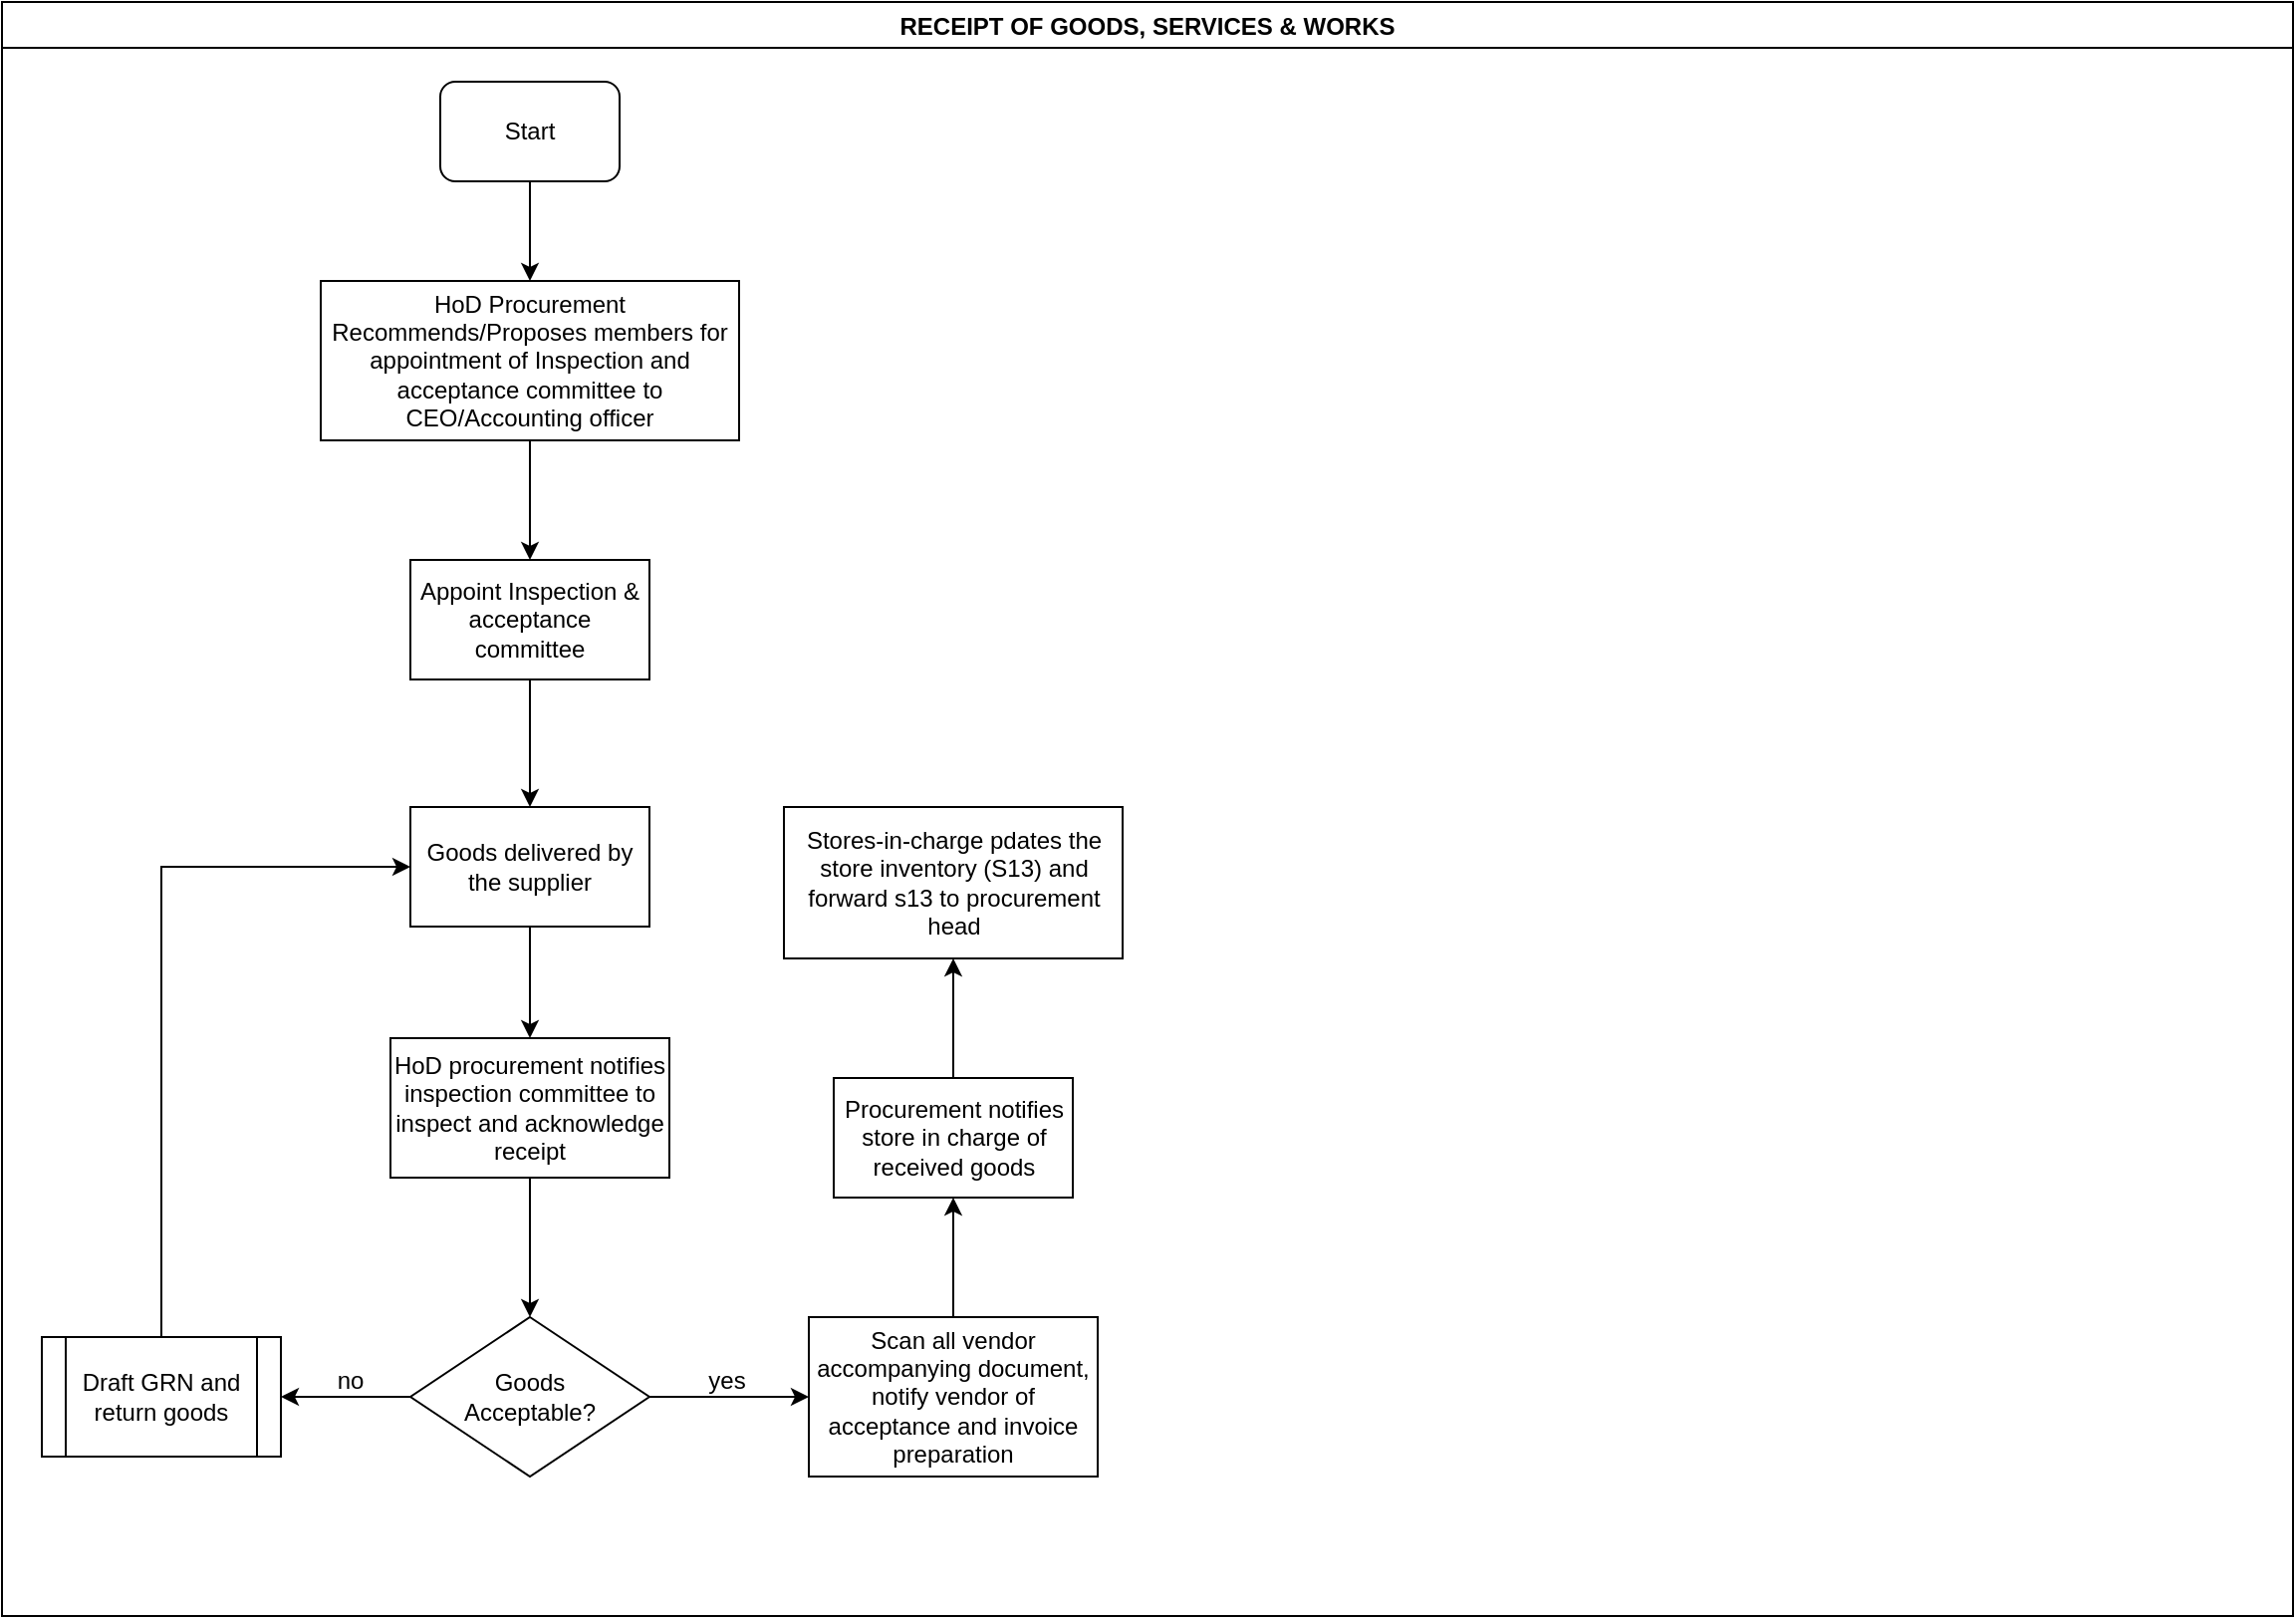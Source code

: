 <mxfile version="13.10.9" type="github">
  <diagram id="ZK0FdDX8pJwc6BLGZyAG" name="Page-1">
    <mxGraphModel dx="1038" dy="547" grid="1" gridSize="10" guides="1" tooltips="1" connect="1" arrows="1" fold="1" page="1" pageScale="1" pageWidth="1169" pageHeight="827" math="0" shadow="0">
      <root>
        <mxCell id="0" />
        <mxCell id="1" parent="0" />
        <mxCell id="K3avq_iCL7ub8KMuUIM4-1" value="RECEIPT OF GOODS, SERVICES &amp; WORKS" style="swimlane;" vertex="1" parent="1">
          <mxGeometry x="10" y="10" width="1150" height="810" as="geometry" />
        </mxCell>
        <mxCell id="K3avq_iCL7ub8KMuUIM4-2" value="Start" style="rounded=1;whiteSpace=wrap;html=1;" vertex="1" parent="K3avq_iCL7ub8KMuUIM4-1">
          <mxGeometry x="220" y="40" width="90" height="50" as="geometry" />
        </mxCell>
        <mxCell id="K3avq_iCL7ub8KMuUIM4-5" value="HoD Procurement Recommends/Proposes members for appointment of Inspection and acceptance committee to CEO/Accounting officer" style="rounded=0;whiteSpace=wrap;html=1;" vertex="1" parent="K3avq_iCL7ub8KMuUIM4-1">
          <mxGeometry x="160" y="140" width="210" height="80" as="geometry" />
        </mxCell>
        <mxCell id="K3avq_iCL7ub8KMuUIM4-4" value="" style="edgeStyle=orthogonalEdgeStyle;rounded=0;orthogonalLoop=1;jettySize=auto;html=1;entryX=0.5;entryY=0;entryDx=0;entryDy=0;" edge="1" parent="K3avq_iCL7ub8KMuUIM4-1" source="K3avq_iCL7ub8KMuUIM4-2" target="K3avq_iCL7ub8KMuUIM4-5">
          <mxGeometry relative="1" as="geometry">
            <mxPoint x="265" y="165" as="targetPoint" />
          </mxGeometry>
        </mxCell>
        <mxCell id="K3avq_iCL7ub8KMuUIM4-6" value="Appoint Inspection &amp;amp; acceptance committee" style="whiteSpace=wrap;html=1;rounded=0;" vertex="1" parent="K3avq_iCL7ub8KMuUIM4-1">
          <mxGeometry x="205" y="280" width="120" height="60" as="geometry" />
        </mxCell>
        <mxCell id="K3avq_iCL7ub8KMuUIM4-7" value="" style="edgeStyle=orthogonalEdgeStyle;rounded=0;orthogonalLoop=1;jettySize=auto;html=1;" edge="1" parent="K3avq_iCL7ub8KMuUIM4-1" source="K3avq_iCL7ub8KMuUIM4-5" target="K3avq_iCL7ub8KMuUIM4-6">
          <mxGeometry relative="1" as="geometry" />
        </mxCell>
        <mxCell id="K3avq_iCL7ub8KMuUIM4-8" value="Goods delivered by the supplier" style="whiteSpace=wrap;html=1;rounded=0;" vertex="1" parent="K3avq_iCL7ub8KMuUIM4-1">
          <mxGeometry x="205" y="404" width="120" height="60" as="geometry" />
        </mxCell>
        <mxCell id="K3avq_iCL7ub8KMuUIM4-9" value="" style="edgeStyle=orthogonalEdgeStyle;rounded=0;orthogonalLoop=1;jettySize=auto;html=1;" edge="1" parent="K3avq_iCL7ub8KMuUIM4-1" source="K3avq_iCL7ub8KMuUIM4-6" target="K3avq_iCL7ub8KMuUIM4-8">
          <mxGeometry relative="1" as="geometry" />
        </mxCell>
        <mxCell id="K3avq_iCL7ub8KMuUIM4-10" value="HoD procurement notifies inspection committee to inspect and acknowledge receipt" style="whiteSpace=wrap;html=1;rounded=0;" vertex="1" parent="K3avq_iCL7ub8KMuUIM4-1">
          <mxGeometry x="195" y="520" width="140" height="70" as="geometry" />
        </mxCell>
        <mxCell id="K3avq_iCL7ub8KMuUIM4-11" value="" style="edgeStyle=orthogonalEdgeStyle;rounded=0;orthogonalLoop=1;jettySize=auto;html=1;" edge="1" parent="K3avq_iCL7ub8KMuUIM4-1" source="K3avq_iCL7ub8KMuUIM4-8" target="K3avq_iCL7ub8KMuUIM4-10">
          <mxGeometry relative="1" as="geometry" />
        </mxCell>
        <mxCell id="K3avq_iCL7ub8KMuUIM4-12" value="&lt;div&gt;Goods &lt;br&gt;&lt;/div&gt;&lt;div&gt;Acceptable?&lt;/div&gt;" style="rhombus;whiteSpace=wrap;html=1;rounded=0;" vertex="1" parent="K3avq_iCL7ub8KMuUIM4-1">
          <mxGeometry x="205" y="660" width="120" height="80" as="geometry" />
        </mxCell>
        <mxCell id="K3avq_iCL7ub8KMuUIM4-13" value="" style="edgeStyle=orthogonalEdgeStyle;rounded=0;orthogonalLoop=1;jettySize=auto;html=1;" edge="1" parent="K3avq_iCL7ub8KMuUIM4-1" source="K3avq_iCL7ub8KMuUIM4-10" target="K3avq_iCL7ub8KMuUIM4-12">
          <mxGeometry relative="1" as="geometry" />
        </mxCell>
        <mxCell id="K3avq_iCL7ub8KMuUIM4-16" value="yes" style="text;html=1;strokeColor=none;fillColor=none;align=center;verticalAlign=middle;whiteSpace=wrap;rounded=0;" vertex="1" parent="K3avq_iCL7ub8KMuUIM4-1">
          <mxGeometry x="344" y="682" width="40" height="20" as="geometry" />
        </mxCell>
        <mxCell id="K3avq_iCL7ub8KMuUIM4-17" value="Draft GRN and return goods" style="shape=process;whiteSpace=wrap;html=1;backgroundOutline=1;rounded=0;" vertex="1" parent="K3avq_iCL7ub8KMuUIM4-1">
          <mxGeometry x="20" y="670" width="120" height="60" as="geometry" />
        </mxCell>
        <mxCell id="K3avq_iCL7ub8KMuUIM4-20" value="" style="edgeStyle=orthogonalEdgeStyle;rounded=0;orthogonalLoop=1;jettySize=auto;html=1;entryX=1;entryY=0.5;entryDx=0;entryDy=0;" edge="1" parent="K3avq_iCL7ub8KMuUIM4-1" source="K3avq_iCL7ub8KMuUIM4-12" target="K3avq_iCL7ub8KMuUIM4-17">
          <mxGeometry relative="1" as="geometry">
            <mxPoint x="125" y="700" as="targetPoint" />
          </mxGeometry>
        </mxCell>
        <mxCell id="K3avq_iCL7ub8KMuUIM4-22" value="" style="edgeStyle=orthogonalEdgeStyle;rounded=0;orthogonalLoop=1;jettySize=auto;html=1;entryX=0;entryY=0.5;entryDx=0;entryDy=0;" edge="1" parent="K3avq_iCL7ub8KMuUIM4-1" source="K3avq_iCL7ub8KMuUIM4-17" target="K3avq_iCL7ub8KMuUIM4-8">
          <mxGeometry relative="1" as="geometry">
            <mxPoint x="80" y="590" as="targetPoint" />
            <Array as="points">
              <mxPoint x="80" y="434" />
            </Array>
          </mxGeometry>
        </mxCell>
        <mxCell id="K3avq_iCL7ub8KMuUIM4-24" value="Procurement notifies store in charge of received goods" style="whiteSpace=wrap;html=1;rounded=0;" vertex="1" parent="K3avq_iCL7ub8KMuUIM4-1">
          <mxGeometry x="417.5" y="540" width="120" height="60" as="geometry" />
        </mxCell>
        <mxCell id="K3avq_iCL7ub8KMuUIM4-26" value="Stores-in-charge pdates the store inventory (S13) and forward s13 to procurement head" style="whiteSpace=wrap;html=1;rounded=0;" vertex="1" parent="K3avq_iCL7ub8KMuUIM4-1">
          <mxGeometry x="392.5" y="404" width="170" height="76" as="geometry" />
        </mxCell>
        <mxCell id="K3avq_iCL7ub8KMuUIM4-27" value="" style="edgeStyle=orthogonalEdgeStyle;rounded=0;orthogonalLoop=1;jettySize=auto;html=1;" edge="1" parent="K3avq_iCL7ub8KMuUIM4-1" source="K3avq_iCL7ub8KMuUIM4-24" target="K3avq_iCL7ub8KMuUIM4-26">
          <mxGeometry relative="1" as="geometry" />
        </mxCell>
        <mxCell id="K3avq_iCL7ub8KMuUIM4-25" value="" style="edgeStyle=orthogonalEdgeStyle;rounded=0;orthogonalLoop=1;jettySize=auto;html=1;" edge="1" parent="1" source="K3avq_iCL7ub8KMuUIM4-14" target="K3avq_iCL7ub8KMuUIM4-24">
          <mxGeometry relative="1" as="geometry" />
        </mxCell>
        <mxCell id="K3avq_iCL7ub8KMuUIM4-14" value="Scan all vendor accompanying document, notify vendor of acceptance and invoice preparation" style="whiteSpace=wrap;html=1;rounded=0;" vertex="1" parent="1">
          <mxGeometry x="415" y="670" width="145" height="80" as="geometry" />
        </mxCell>
        <mxCell id="K3avq_iCL7ub8KMuUIM4-15" value="" style="edgeStyle=orthogonalEdgeStyle;rounded=0;orthogonalLoop=1;jettySize=auto;html=1;" edge="1" parent="1" source="K3avq_iCL7ub8KMuUIM4-12" target="K3avq_iCL7ub8KMuUIM4-14">
          <mxGeometry relative="1" as="geometry" />
        </mxCell>
        <mxCell id="K3avq_iCL7ub8KMuUIM4-23" value="no" style="text;html=1;strokeColor=none;fillColor=none;align=center;verticalAlign=middle;whiteSpace=wrap;rounded=0;" vertex="1" parent="1">
          <mxGeometry x="165" y="692" width="40" height="20" as="geometry" />
        </mxCell>
      </root>
    </mxGraphModel>
  </diagram>
</mxfile>
